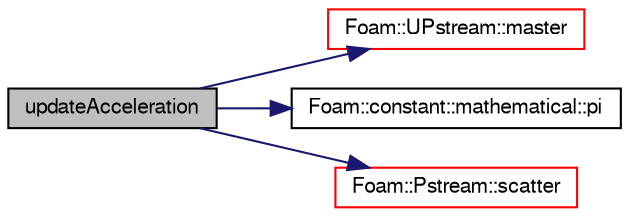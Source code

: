 digraph "updateAcceleration"
{
  bgcolor="transparent";
  edge [fontname="FreeSans",fontsize="10",labelfontname="FreeSans",labelfontsize="10"];
  node [fontname="FreeSans",fontsize="10",shape=record];
  rankdir="LR";
  Node1 [label="updateAcceleration",height=0.2,width=0.4,color="black", fillcolor="grey75", style="filled" fontcolor="black"];
  Node1 -> Node2 [color="midnightblue",fontsize="10",style="solid",fontname="FreeSans"];
  Node2 [label="Foam::UPstream::master",height=0.2,width=0.4,color="red",URL="$a02690.html#a36af549940a0aae3733774649594489f",tooltip="Am I the master process. "];
  Node1 -> Node3 [color="midnightblue",fontsize="10",style="solid",fontname="FreeSans"];
  Node3 [label="Foam::constant::mathematical::pi",height=0.2,width=0.4,color="black",URL="$a10249.html#a731b8788a4c01586c35266c7ca4fed04"];
  Node1 -> Node4 [color="midnightblue",fontsize="10",style="solid",fontname="FreeSans"];
  Node4 [label="Foam::Pstream::scatter",height=0.2,width=0.4,color="red",URL="$a01959.html#a00bc7d5a0b660cfa53523561af48def2",tooltip="Scatter data. Distribute without modification. Reverse of gather. "];
}
